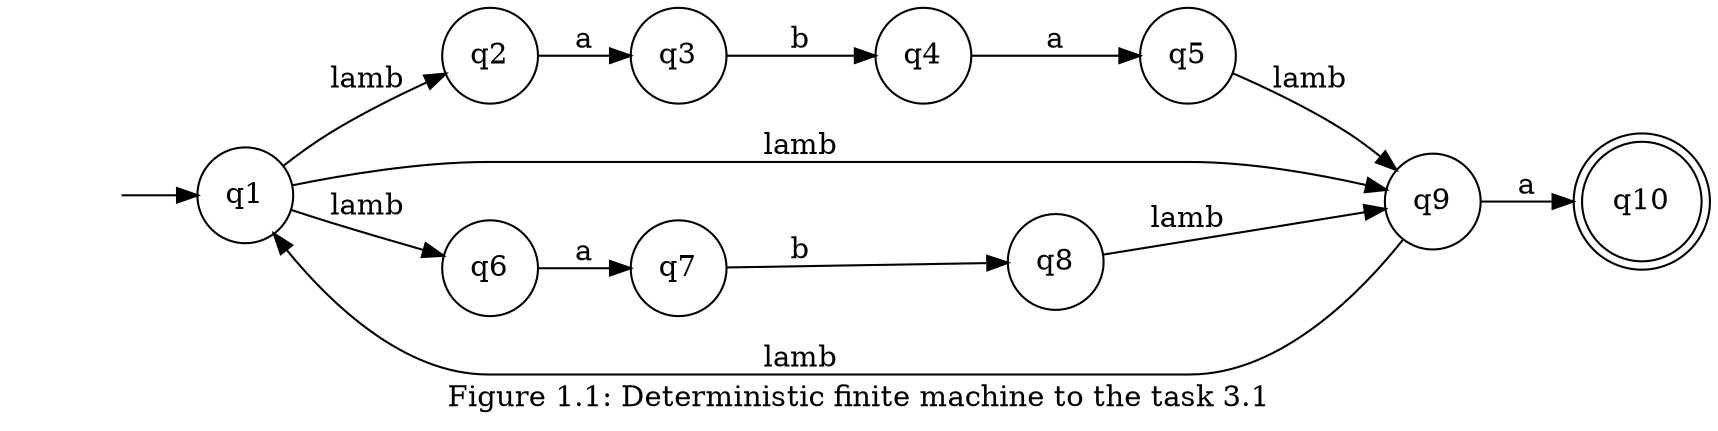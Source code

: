 digraph {
    "" [shape=none]
    node [shape=circle]
    q10 [shape="doublecircle"]
    "" -> q1
    q1 -> q2[label="lamb"]
    q2 -> q3[label="a"]
    q3 -> q4[label="b"]
    q4 -> q5[label="a"]
    q5 -> q9[label="lamb"]
    q1 -> q6[label="lamb"]
    q6 -> q7[label="a"]
    q7 -> q8[label="b"]
    q8 -> q9[label="lamb"]
    q9 -> q10[label="a"]
    q1 -> q9[label="lamb"]
    q9 -> q1[label="lamb"]
    rankdir = LR
    label = "Figure 1.1: Deterministic finite machine to the task 3.1"
}